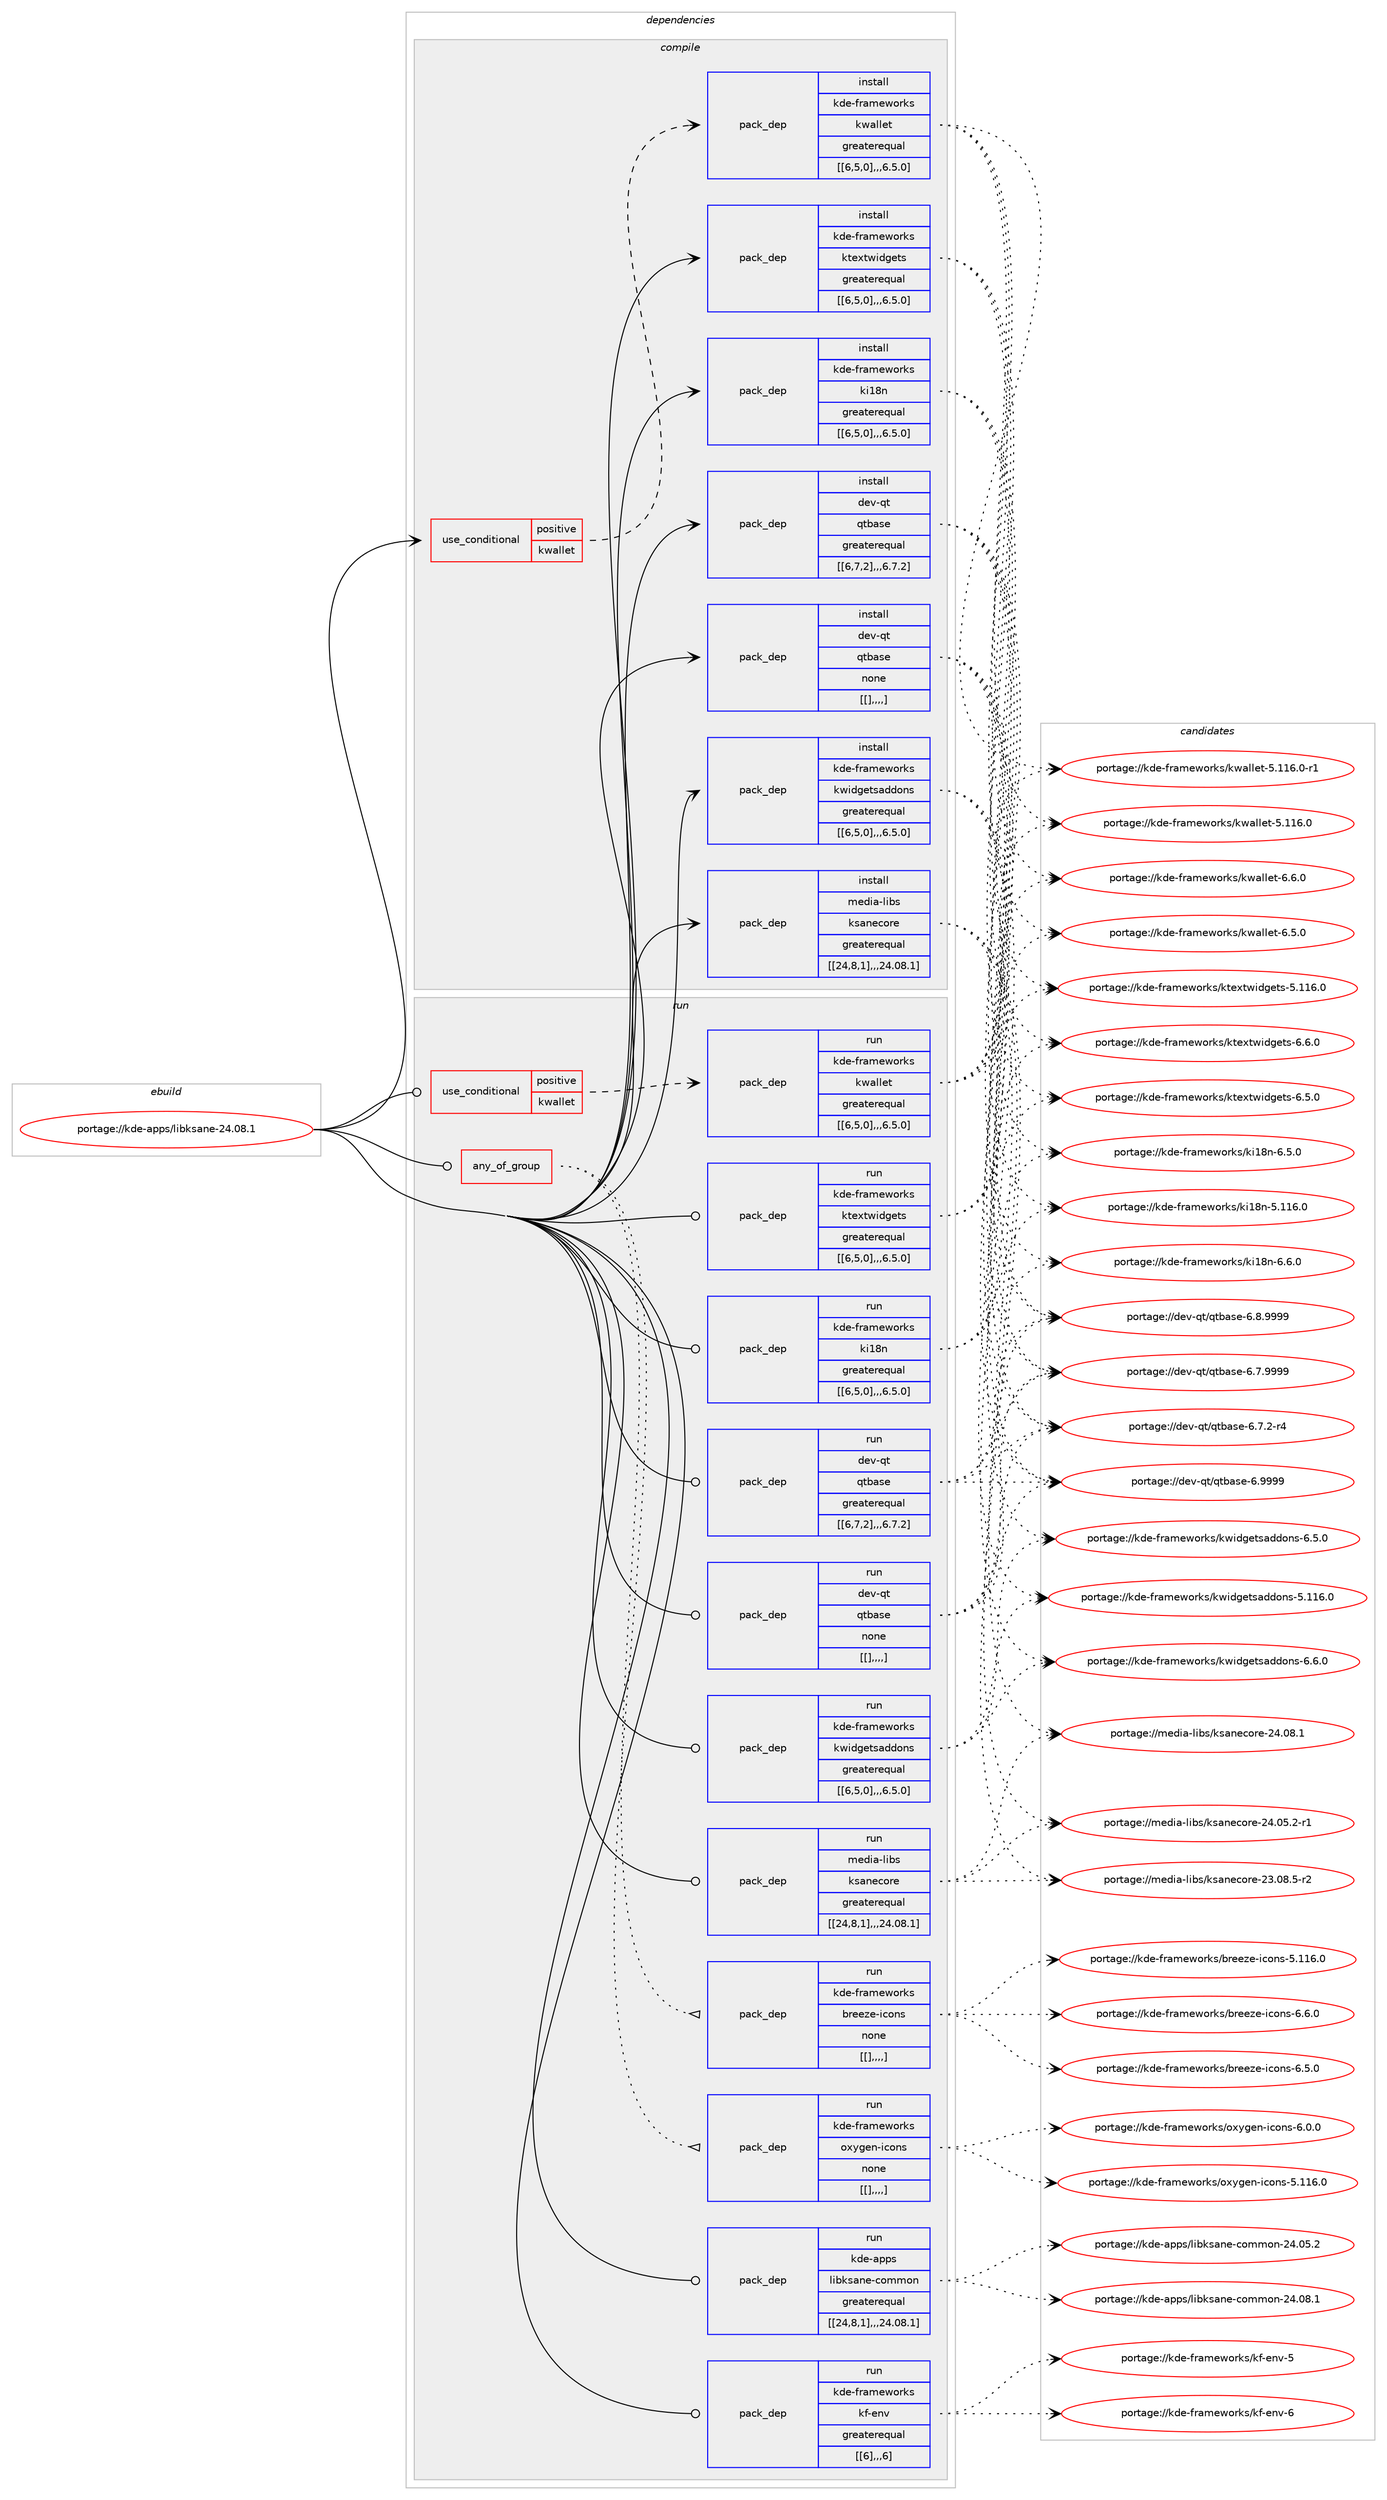 digraph prolog {

# *************
# Graph options
# *************

newrank=true;
concentrate=true;
compound=true;
graph [rankdir=LR,fontname=Helvetica,fontsize=10,ranksep=1.5];#, ranksep=2.5, nodesep=0.2];
edge  [arrowhead=vee];
node  [fontname=Helvetica,fontsize=10];

# **********
# The ebuild
# **********

subgraph cluster_leftcol {
color=gray;
label=<<i>ebuild</i>>;
id [label="portage://kde-apps/libksane-24.08.1", color=red, width=4, href="../kde-apps/libksane-24.08.1.svg"];
}

# ****************
# The dependencies
# ****************

subgraph cluster_midcol {
color=gray;
label=<<i>dependencies</i>>;
subgraph cluster_compile {
fillcolor="#eeeeee";
style=filled;
label=<<i>compile</i>>;
subgraph cond69645 {
dependency268776 [label=<<TABLE BORDER="0" CELLBORDER="1" CELLSPACING="0" CELLPADDING="4"><TR><TD ROWSPAN="3" CELLPADDING="10">use_conditional</TD></TR><TR><TD>positive</TD></TR><TR><TD>kwallet</TD></TR></TABLE>>, shape=none, color=red];
subgraph pack197090 {
dependency268777 [label=<<TABLE BORDER="0" CELLBORDER="1" CELLSPACING="0" CELLPADDING="4" WIDTH="220"><TR><TD ROWSPAN="6" CELLPADDING="30">pack_dep</TD></TR><TR><TD WIDTH="110">install</TD></TR><TR><TD>kde-frameworks</TD></TR><TR><TD>kwallet</TD></TR><TR><TD>greaterequal</TD></TR><TR><TD>[[6,5,0],,,6.5.0]</TD></TR></TABLE>>, shape=none, color=blue];
}
dependency268776:e -> dependency268777:w [weight=20,style="dashed",arrowhead="vee"];
}
id:e -> dependency268776:w [weight=20,style="solid",arrowhead="vee"];
subgraph pack197091 {
dependency268778 [label=<<TABLE BORDER="0" CELLBORDER="1" CELLSPACING="0" CELLPADDING="4" WIDTH="220"><TR><TD ROWSPAN="6" CELLPADDING="30">pack_dep</TD></TR><TR><TD WIDTH="110">install</TD></TR><TR><TD>dev-qt</TD></TR><TR><TD>qtbase</TD></TR><TR><TD>greaterequal</TD></TR><TR><TD>[[6,7,2],,,6.7.2]</TD></TR></TABLE>>, shape=none, color=blue];
}
id:e -> dependency268778:w [weight=20,style="solid",arrowhead="vee"];
subgraph pack197092 {
dependency268779 [label=<<TABLE BORDER="0" CELLBORDER="1" CELLSPACING="0" CELLPADDING="4" WIDTH="220"><TR><TD ROWSPAN="6" CELLPADDING="30">pack_dep</TD></TR><TR><TD WIDTH="110">install</TD></TR><TR><TD>dev-qt</TD></TR><TR><TD>qtbase</TD></TR><TR><TD>none</TD></TR><TR><TD>[[],,,,]</TD></TR></TABLE>>, shape=none, color=blue];
}
id:e -> dependency268779:w [weight=20,style="solid",arrowhead="vee"];
subgraph pack197093 {
dependency268780 [label=<<TABLE BORDER="0" CELLBORDER="1" CELLSPACING="0" CELLPADDING="4" WIDTH="220"><TR><TD ROWSPAN="6" CELLPADDING="30">pack_dep</TD></TR><TR><TD WIDTH="110">install</TD></TR><TR><TD>kde-frameworks</TD></TR><TR><TD>ki18n</TD></TR><TR><TD>greaterequal</TD></TR><TR><TD>[[6,5,0],,,6.5.0]</TD></TR></TABLE>>, shape=none, color=blue];
}
id:e -> dependency268780:w [weight=20,style="solid",arrowhead="vee"];
subgraph pack197094 {
dependency268781 [label=<<TABLE BORDER="0" CELLBORDER="1" CELLSPACING="0" CELLPADDING="4" WIDTH="220"><TR><TD ROWSPAN="6" CELLPADDING="30">pack_dep</TD></TR><TR><TD WIDTH="110">install</TD></TR><TR><TD>kde-frameworks</TD></TR><TR><TD>ktextwidgets</TD></TR><TR><TD>greaterequal</TD></TR><TR><TD>[[6,5,0],,,6.5.0]</TD></TR></TABLE>>, shape=none, color=blue];
}
id:e -> dependency268781:w [weight=20,style="solid",arrowhead="vee"];
subgraph pack197095 {
dependency268782 [label=<<TABLE BORDER="0" CELLBORDER="1" CELLSPACING="0" CELLPADDING="4" WIDTH="220"><TR><TD ROWSPAN="6" CELLPADDING="30">pack_dep</TD></TR><TR><TD WIDTH="110">install</TD></TR><TR><TD>kde-frameworks</TD></TR><TR><TD>kwidgetsaddons</TD></TR><TR><TD>greaterequal</TD></TR><TR><TD>[[6,5,0],,,6.5.0]</TD></TR></TABLE>>, shape=none, color=blue];
}
id:e -> dependency268782:w [weight=20,style="solid",arrowhead="vee"];
subgraph pack197096 {
dependency268783 [label=<<TABLE BORDER="0" CELLBORDER="1" CELLSPACING="0" CELLPADDING="4" WIDTH="220"><TR><TD ROWSPAN="6" CELLPADDING="30">pack_dep</TD></TR><TR><TD WIDTH="110">install</TD></TR><TR><TD>media-libs</TD></TR><TR><TD>ksanecore</TD></TR><TR><TD>greaterequal</TD></TR><TR><TD>[[24,8,1],,,24.08.1]</TD></TR></TABLE>>, shape=none, color=blue];
}
id:e -> dependency268783:w [weight=20,style="solid",arrowhead="vee"];
}
subgraph cluster_compileandrun {
fillcolor="#eeeeee";
style=filled;
label=<<i>compile and run</i>>;
}
subgraph cluster_run {
fillcolor="#eeeeee";
style=filled;
label=<<i>run</i>>;
subgraph any1881 {
dependency268784 [label=<<TABLE BORDER="0" CELLBORDER="1" CELLSPACING="0" CELLPADDING="4"><TR><TD CELLPADDING="10">any_of_group</TD></TR></TABLE>>, shape=none, color=red];subgraph pack197097 {
dependency268785 [label=<<TABLE BORDER="0" CELLBORDER="1" CELLSPACING="0" CELLPADDING="4" WIDTH="220"><TR><TD ROWSPAN="6" CELLPADDING="30">pack_dep</TD></TR><TR><TD WIDTH="110">run</TD></TR><TR><TD>kde-frameworks</TD></TR><TR><TD>breeze-icons</TD></TR><TR><TD>none</TD></TR><TR><TD>[[],,,,]</TD></TR></TABLE>>, shape=none, color=blue];
}
dependency268784:e -> dependency268785:w [weight=20,style="dotted",arrowhead="oinv"];
subgraph pack197098 {
dependency268786 [label=<<TABLE BORDER="0" CELLBORDER="1" CELLSPACING="0" CELLPADDING="4" WIDTH="220"><TR><TD ROWSPAN="6" CELLPADDING="30">pack_dep</TD></TR><TR><TD WIDTH="110">run</TD></TR><TR><TD>kde-frameworks</TD></TR><TR><TD>oxygen-icons</TD></TR><TR><TD>none</TD></TR><TR><TD>[[],,,,]</TD></TR></TABLE>>, shape=none, color=blue];
}
dependency268784:e -> dependency268786:w [weight=20,style="dotted",arrowhead="oinv"];
}
id:e -> dependency268784:w [weight=20,style="solid",arrowhead="odot"];
subgraph cond69646 {
dependency268787 [label=<<TABLE BORDER="0" CELLBORDER="1" CELLSPACING="0" CELLPADDING="4"><TR><TD ROWSPAN="3" CELLPADDING="10">use_conditional</TD></TR><TR><TD>positive</TD></TR><TR><TD>kwallet</TD></TR></TABLE>>, shape=none, color=red];
subgraph pack197099 {
dependency268788 [label=<<TABLE BORDER="0" CELLBORDER="1" CELLSPACING="0" CELLPADDING="4" WIDTH="220"><TR><TD ROWSPAN="6" CELLPADDING="30">pack_dep</TD></TR><TR><TD WIDTH="110">run</TD></TR><TR><TD>kde-frameworks</TD></TR><TR><TD>kwallet</TD></TR><TR><TD>greaterequal</TD></TR><TR><TD>[[6,5,0],,,6.5.0]</TD></TR></TABLE>>, shape=none, color=blue];
}
dependency268787:e -> dependency268788:w [weight=20,style="dashed",arrowhead="vee"];
}
id:e -> dependency268787:w [weight=20,style="solid",arrowhead="odot"];
subgraph pack197100 {
dependency268789 [label=<<TABLE BORDER="0" CELLBORDER="1" CELLSPACING="0" CELLPADDING="4" WIDTH="220"><TR><TD ROWSPAN="6" CELLPADDING="30">pack_dep</TD></TR><TR><TD WIDTH="110">run</TD></TR><TR><TD>dev-qt</TD></TR><TR><TD>qtbase</TD></TR><TR><TD>greaterequal</TD></TR><TR><TD>[[6,7,2],,,6.7.2]</TD></TR></TABLE>>, shape=none, color=blue];
}
id:e -> dependency268789:w [weight=20,style="solid",arrowhead="odot"];
subgraph pack197101 {
dependency268790 [label=<<TABLE BORDER="0" CELLBORDER="1" CELLSPACING="0" CELLPADDING="4" WIDTH="220"><TR><TD ROWSPAN="6" CELLPADDING="30">pack_dep</TD></TR><TR><TD WIDTH="110">run</TD></TR><TR><TD>dev-qt</TD></TR><TR><TD>qtbase</TD></TR><TR><TD>none</TD></TR><TR><TD>[[],,,,]</TD></TR></TABLE>>, shape=none, color=blue];
}
id:e -> dependency268790:w [weight=20,style="solid",arrowhead="odot"];
subgraph pack197102 {
dependency268791 [label=<<TABLE BORDER="0" CELLBORDER="1" CELLSPACING="0" CELLPADDING="4" WIDTH="220"><TR><TD ROWSPAN="6" CELLPADDING="30">pack_dep</TD></TR><TR><TD WIDTH="110">run</TD></TR><TR><TD>kde-apps</TD></TR><TR><TD>libksane-common</TD></TR><TR><TD>greaterequal</TD></TR><TR><TD>[[24,8,1],,,24.08.1]</TD></TR></TABLE>>, shape=none, color=blue];
}
id:e -> dependency268791:w [weight=20,style="solid",arrowhead="odot"];
subgraph pack197103 {
dependency268792 [label=<<TABLE BORDER="0" CELLBORDER="1" CELLSPACING="0" CELLPADDING="4" WIDTH="220"><TR><TD ROWSPAN="6" CELLPADDING="30">pack_dep</TD></TR><TR><TD WIDTH="110">run</TD></TR><TR><TD>kde-frameworks</TD></TR><TR><TD>kf-env</TD></TR><TR><TD>greaterequal</TD></TR><TR><TD>[[6],,,6]</TD></TR></TABLE>>, shape=none, color=blue];
}
id:e -> dependency268792:w [weight=20,style="solid",arrowhead="odot"];
subgraph pack197104 {
dependency268793 [label=<<TABLE BORDER="0" CELLBORDER="1" CELLSPACING="0" CELLPADDING="4" WIDTH="220"><TR><TD ROWSPAN="6" CELLPADDING="30">pack_dep</TD></TR><TR><TD WIDTH="110">run</TD></TR><TR><TD>kde-frameworks</TD></TR><TR><TD>ki18n</TD></TR><TR><TD>greaterequal</TD></TR><TR><TD>[[6,5,0],,,6.5.0]</TD></TR></TABLE>>, shape=none, color=blue];
}
id:e -> dependency268793:w [weight=20,style="solid",arrowhead="odot"];
subgraph pack197105 {
dependency268794 [label=<<TABLE BORDER="0" CELLBORDER="1" CELLSPACING="0" CELLPADDING="4" WIDTH="220"><TR><TD ROWSPAN="6" CELLPADDING="30">pack_dep</TD></TR><TR><TD WIDTH="110">run</TD></TR><TR><TD>kde-frameworks</TD></TR><TR><TD>ktextwidgets</TD></TR><TR><TD>greaterequal</TD></TR><TR><TD>[[6,5,0],,,6.5.0]</TD></TR></TABLE>>, shape=none, color=blue];
}
id:e -> dependency268794:w [weight=20,style="solid",arrowhead="odot"];
subgraph pack197106 {
dependency268795 [label=<<TABLE BORDER="0" CELLBORDER="1" CELLSPACING="0" CELLPADDING="4" WIDTH="220"><TR><TD ROWSPAN="6" CELLPADDING="30">pack_dep</TD></TR><TR><TD WIDTH="110">run</TD></TR><TR><TD>kde-frameworks</TD></TR><TR><TD>kwidgetsaddons</TD></TR><TR><TD>greaterequal</TD></TR><TR><TD>[[6,5,0],,,6.5.0]</TD></TR></TABLE>>, shape=none, color=blue];
}
id:e -> dependency268795:w [weight=20,style="solid",arrowhead="odot"];
subgraph pack197107 {
dependency268796 [label=<<TABLE BORDER="0" CELLBORDER="1" CELLSPACING="0" CELLPADDING="4" WIDTH="220"><TR><TD ROWSPAN="6" CELLPADDING="30">pack_dep</TD></TR><TR><TD WIDTH="110">run</TD></TR><TR><TD>media-libs</TD></TR><TR><TD>ksanecore</TD></TR><TR><TD>greaterequal</TD></TR><TR><TD>[[24,8,1],,,24.08.1]</TD></TR></TABLE>>, shape=none, color=blue];
}
id:e -> dependency268796:w [weight=20,style="solid",arrowhead="odot"];
}
}

# **************
# The candidates
# **************

subgraph cluster_choices {
rank=same;
color=gray;
label=<<i>candidates</i>>;

subgraph choice197090 {
color=black;
nodesep=1;
choice10710010145102114971091011191111141071154710711997108108101116455446544648 [label="portage://kde-frameworks/kwallet-6.6.0", color=red, width=4,href="../kde-frameworks/kwallet-6.6.0.svg"];
choice10710010145102114971091011191111141071154710711997108108101116455446534648 [label="portage://kde-frameworks/kwallet-6.5.0", color=red, width=4,href="../kde-frameworks/kwallet-6.5.0.svg"];
choice1071001014510211497109101119111114107115471071199710810810111645534649495446484511449 [label="portage://kde-frameworks/kwallet-5.116.0-r1", color=red, width=4,href="../kde-frameworks/kwallet-5.116.0-r1.svg"];
choice107100101451021149710910111911111410711547107119971081081011164553464949544648 [label="portage://kde-frameworks/kwallet-5.116.0", color=red, width=4,href="../kde-frameworks/kwallet-5.116.0.svg"];
dependency268777:e -> choice10710010145102114971091011191111141071154710711997108108101116455446544648:w [style=dotted,weight="100"];
dependency268777:e -> choice10710010145102114971091011191111141071154710711997108108101116455446534648:w [style=dotted,weight="100"];
dependency268777:e -> choice1071001014510211497109101119111114107115471071199710810810111645534649495446484511449:w [style=dotted,weight="100"];
dependency268777:e -> choice107100101451021149710910111911111410711547107119971081081011164553464949544648:w [style=dotted,weight="100"];
}
subgraph choice197091 {
color=black;
nodesep=1;
choice1001011184511311647113116989711510145544657575757 [label="portage://dev-qt/qtbase-6.9999", color=red, width=4,href="../dev-qt/qtbase-6.9999.svg"];
choice10010111845113116471131169897115101455446564657575757 [label="portage://dev-qt/qtbase-6.8.9999", color=red, width=4,href="../dev-qt/qtbase-6.8.9999.svg"];
choice10010111845113116471131169897115101455446554657575757 [label="portage://dev-qt/qtbase-6.7.9999", color=red, width=4,href="../dev-qt/qtbase-6.7.9999.svg"];
choice100101118451131164711311698971151014554465546504511452 [label="portage://dev-qt/qtbase-6.7.2-r4", color=red, width=4,href="../dev-qt/qtbase-6.7.2-r4.svg"];
dependency268778:e -> choice1001011184511311647113116989711510145544657575757:w [style=dotted,weight="100"];
dependency268778:e -> choice10010111845113116471131169897115101455446564657575757:w [style=dotted,weight="100"];
dependency268778:e -> choice10010111845113116471131169897115101455446554657575757:w [style=dotted,weight="100"];
dependency268778:e -> choice100101118451131164711311698971151014554465546504511452:w [style=dotted,weight="100"];
}
subgraph choice197092 {
color=black;
nodesep=1;
choice1001011184511311647113116989711510145544657575757 [label="portage://dev-qt/qtbase-6.9999", color=red, width=4,href="../dev-qt/qtbase-6.9999.svg"];
choice10010111845113116471131169897115101455446564657575757 [label="portage://dev-qt/qtbase-6.8.9999", color=red, width=4,href="../dev-qt/qtbase-6.8.9999.svg"];
choice10010111845113116471131169897115101455446554657575757 [label="portage://dev-qt/qtbase-6.7.9999", color=red, width=4,href="../dev-qt/qtbase-6.7.9999.svg"];
choice100101118451131164711311698971151014554465546504511452 [label="portage://dev-qt/qtbase-6.7.2-r4", color=red, width=4,href="../dev-qt/qtbase-6.7.2-r4.svg"];
dependency268779:e -> choice1001011184511311647113116989711510145544657575757:w [style=dotted,weight="100"];
dependency268779:e -> choice10010111845113116471131169897115101455446564657575757:w [style=dotted,weight="100"];
dependency268779:e -> choice10010111845113116471131169897115101455446554657575757:w [style=dotted,weight="100"];
dependency268779:e -> choice100101118451131164711311698971151014554465546504511452:w [style=dotted,weight="100"];
}
subgraph choice197093 {
color=black;
nodesep=1;
choice1071001014510211497109101119111114107115471071054956110455446544648 [label="portage://kde-frameworks/ki18n-6.6.0", color=red, width=4,href="../kde-frameworks/ki18n-6.6.0.svg"];
choice1071001014510211497109101119111114107115471071054956110455446534648 [label="portage://kde-frameworks/ki18n-6.5.0", color=red, width=4,href="../kde-frameworks/ki18n-6.5.0.svg"];
choice10710010145102114971091011191111141071154710710549561104553464949544648 [label="portage://kde-frameworks/ki18n-5.116.0", color=red, width=4,href="../kde-frameworks/ki18n-5.116.0.svg"];
dependency268780:e -> choice1071001014510211497109101119111114107115471071054956110455446544648:w [style=dotted,weight="100"];
dependency268780:e -> choice1071001014510211497109101119111114107115471071054956110455446534648:w [style=dotted,weight="100"];
dependency268780:e -> choice10710010145102114971091011191111141071154710710549561104553464949544648:w [style=dotted,weight="100"];
}
subgraph choice197094 {
color=black;
nodesep=1;
choice107100101451021149710910111911111410711547107116101120116119105100103101116115455446544648 [label="portage://kde-frameworks/ktextwidgets-6.6.0", color=red, width=4,href="../kde-frameworks/ktextwidgets-6.6.0.svg"];
choice107100101451021149710910111911111410711547107116101120116119105100103101116115455446534648 [label="portage://kde-frameworks/ktextwidgets-6.5.0", color=red, width=4,href="../kde-frameworks/ktextwidgets-6.5.0.svg"];
choice1071001014510211497109101119111114107115471071161011201161191051001031011161154553464949544648 [label="portage://kde-frameworks/ktextwidgets-5.116.0", color=red, width=4,href="../kde-frameworks/ktextwidgets-5.116.0.svg"];
dependency268781:e -> choice107100101451021149710910111911111410711547107116101120116119105100103101116115455446544648:w [style=dotted,weight="100"];
dependency268781:e -> choice107100101451021149710910111911111410711547107116101120116119105100103101116115455446534648:w [style=dotted,weight="100"];
dependency268781:e -> choice1071001014510211497109101119111114107115471071161011201161191051001031011161154553464949544648:w [style=dotted,weight="100"];
}
subgraph choice197095 {
color=black;
nodesep=1;
choice10710010145102114971091011191111141071154710711910510010310111611597100100111110115455446544648 [label="portage://kde-frameworks/kwidgetsaddons-6.6.0", color=red, width=4,href="../kde-frameworks/kwidgetsaddons-6.6.0.svg"];
choice10710010145102114971091011191111141071154710711910510010310111611597100100111110115455446534648 [label="portage://kde-frameworks/kwidgetsaddons-6.5.0", color=red, width=4,href="../kde-frameworks/kwidgetsaddons-6.5.0.svg"];
choice107100101451021149710910111911111410711547107119105100103101116115971001001111101154553464949544648 [label="portage://kde-frameworks/kwidgetsaddons-5.116.0", color=red, width=4,href="../kde-frameworks/kwidgetsaddons-5.116.0.svg"];
dependency268782:e -> choice10710010145102114971091011191111141071154710711910510010310111611597100100111110115455446544648:w [style=dotted,weight="100"];
dependency268782:e -> choice10710010145102114971091011191111141071154710711910510010310111611597100100111110115455446534648:w [style=dotted,weight="100"];
dependency268782:e -> choice107100101451021149710910111911111410711547107119105100103101116115971001001111101154553464949544648:w [style=dotted,weight="100"];
}
subgraph choice197096 {
color=black;
nodesep=1;
choice1091011001059745108105981154710711597110101991111141014550524648564649 [label="portage://media-libs/ksanecore-24.08.1", color=red, width=4,href="../media-libs/ksanecore-24.08.1.svg"];
choice10910110010597451081059811547107115971101019911111410145505246485346504511449 [label="portage://media-libs/ksanecore-24.05.2-r1", color=red, width=4,href="../media-libs/ksanecore-24.05.2-r1.svg"];
choice10910110010597451081059811547107115971101019911111410145505146485646534511450 [label="portage://media-libs/ksanecore-23.08.5-r2", color=red, width=4,href="../media-libs/ksanecore-23.08.5-r2.svg"];
dependency268783:e -> choice1091011001059745108105981154710711597110101991111141014550524648564649:w [style=dotted,weight="100"];
dependency268783:e -> choice10910110010597451081059811547107115971101019911111410145505246485346504511449:w [style=dotted,weight="100"];
dependency268783:e -> choice10910110010597451081059811547107115971101019911111410145505146485646534511450:w [style=dotted,weight="100"];
}
subgraph choice197097 {
color=black;
nodesep=1;
choice107100101451021149710910111911111410711547981141011011221014510599111110115455446544648 [label="portage://kde-frameworks/breeze-icons-6.6.0", color=red, width=4,href="../kde-frameworks/breeze-icons-6.6.0.svg"];
choice107100101451021149710910111911111410711547981141011011221014510599111110115455446534648 [label="portage://kde-frameworks/breeze-icons-6.5.0", color=red, width=4,href="../kde-frameworks/breeze-icons-6.5.0.svg"];
choice1071001014510211497109101119111114107115479811410110112210145105991111101154553464949544648 [label="portage://kde-frameworks/breeze-icons-5.116.0", color=red, width=4,href="../kde-frameworks/breeze-icons-5.116.0.svg"];
dependency268785:e -> choice107100101451021149710910111911111410711547981141011011221014510599111110115455446544648:w [style=dotted,weight="100"];
dependency268785:e -> choice107100101451021149710910111911111410711547981141011011221014510599111110115455446534648:w [style=dotted,weight="100"];
dependency268785:e -> choice1071001014510211497109101119111114107115479811410110112210145105991111101154553464949544648:w [style=dotted,weight="100"];
}
subgraph choice197098 {
color=black;
nodesep=1;
choice1071001014510211497109101119111114107115471111201211031011104510599111110115455446484648 [label="portage://kde-frameworks/oxygen-icons-6.0.0", color=red, width=4,href="../kde-frameworks/oxygen-icons-6.0.0.svg"];
choice10710010145102114971091011191111141071154711112012110310111045105991111101154553464949544648 [label="portage://kde-frameworks/oxygen-icons-5.116.0", color=red, width=4,href="../kde-frameworks/oxygen-icons-5.116.0.svg"];
dependency268786:e -> choice1071001014510211497109101119111114107115471111201211031011104510599111110115455446484648:w [style=dotted,weight="100"];
dependency268786:e -> choice10710010145102114971091011191111141071154711112012110310111045105991111101154553464949544648:w [style=dotted,weight="100"];
}
subgraph choice197099 {
color=black;
nodesep=1;
choice10710010145102114971091011191111141071154710711997108108101116455446544648 [label="portage://kde-frameworks/kwallet-6.6.0", color=red, width=4,href="../kde-frameworks/kwallet-6.6.0.svg"];
choice10710010145102114971091011191111141071154710711997108108101116455446534648 [label="portage://kde-frameworks/kwallet-6.5.0", color=red, width=4,href="../kde-frameworks/kwallet-6.5.0.svg"];
choice1071001014510211497109101119111114107115471071199710810810111645534649495446484511449 [label="portage://kde-frameworks/kwallet-5.116.0-r1", color=red, width=4,href="../kde-frameworks/kwallet-5.116.0-r1.svg"];
choice107100101451021149710910111911111410711547107119971081081011164553464949544648 [label="portage://kde-frameworks/kwallet-5.116.0", color=red, width=4,href="../kde-frameworks/kwallet-5.116.0.svg"];
dependency268788:e -> choice10710010145102114971091011191111141071154710711997108108101116455446544648:w [style=dotted,weight="100"];
dependency268788:e -> choice10710010145102114971091011191111141071154710711997108108101116455446534648:w [style=dotted,weight="100"];
dependency268788:e -> choice1071001014510211497109101119111114107115471071199710810810111645534649495446484511449:w [style=dotted,weight="100"];
dependency268788:e -> choice107100101451021149710910111911111410711547107119971081081011164553464949544648:w [style=dotted,weight="100"];
}
subgraph choice197100 {
color=black;
nodesep=1;
choice1001011184511311647113116989711510145544657575757 [label="portage://dev-qt/qtbase-6.9999", color=red, width=4,href="../dev-qt/qtbase-6.9999.svg"];
choice10010111845113116471131169897115101455446564657575757 [label="portage://dev-qt/qtbase-6.8.9999", color=red, width=4,href="../dev-qt/qtbase-6.8.9999.svg"];
choice10010111845113116471131169897115101455446554657575757 [label="portage://dev-qt/qtbase-6.7.9999", color=red, width=4,href="../dev-qt/qtbase-6.7.9999.svg"];
choice100101118451131164711311698971151014554465546504511452 [label="portage://dev-qt/qtbase-6.7.2-r4", color=red, width=4,href="../dev-qt/qtbase-6.7.2-r4.svg"];
dependency268789:e -> choice1001011184511311647113116989711510145544657575757:w [style=dotted,weight="100"];
dependency268789:e -> choice10010111845113116471131169897115101455446564657575757:w [style=dotted,weight="100"];
dependency268789:e -> choice10010111845113116471131169897115101455446554657575757:w [style=dotted,weight="100"];
dependency268789:e -> choice100101118451131164711311698971151014554465546504511452:w [style=dotted,weight="100"];
}
subgraph choice197101 {
color=black;
nodesep=1;
choice1001011184511311647113116989711510145544657575757 [label="portage://dev-qt/qtbase-6.9999", color=red, width=4,href="../dev-qt/qtbase-6.9999.svg"];
choice10010111845113116471131169897115101455446564657575757 [label="portage://dev-qt/qtbase-6.8.9999", color=red, width=4,href="../dev-qt/qtbase-6.8.9999.svg"];
choice10010111845113116471131169897115101455446554657575757 [label="portage://dev-qt/qtbase-6.7.9999", color=red, width=4,href="../dev-qt/qtbase-6.7.9999.svg"];
choice100101118451131164711311698971151014554465546504511452 [label="portage://dev-qt/qtbase-6.7.2-r4", color=red, width=4,href="../dev-qt/qtbase-6.7.2-r4.svg"];
dependency268790:e -> choice1001011184511311647113116989711510145544657575757:w [style=dotted,weight="100"];
dependency268790:e -> choice10010111845113116471131169897115101455446564657575757:w [style=dotted,weight="100"];
dependency268790:e -> choice10010111845113116471131169897115101455446554657575757:w [style=dotted,weight="100"];
dependency268790:e -> choice100101118451131164711311698971151014554465546504511452:w [style=dotted,weight="100"];
}
subgraph choice197102 {
color=black;
nodesep=1;
choice107100101459711211211547108105981071159711010145991111091091111104550524648564649 [label="portage://kde-apps/libksane-common-24.08.1", color=red, width=4,href="../kde-apps/libksane-common-24.08.1.svg"];
choice107100101459711211211547108105981071159711010145991111091091111104550524648534650 [label="portage://kde-apps/libksane-common-24.05.2", color=red, width=4,href="../kde-apps/libksane-common-24.05.2.svg"];
dependency268791:e -> choice107100101459711211211547108105981071159711010145991111091091111104550524648564649:w [style=dotted,weight="100"];
dependency268791:e -> choice107100101459711211211547108105981071159711010145991111091091111104550524648534650:w [style=dotted,weight="100"];
}
subgraph choice197103 {
color=black;
nodesep=1;
choice107100101451021149710910111911111410711547107102451011101184554 [label="portage://kde-frameworks/kf-env-6", color=red, width=4,href="../kde-frameworks/kf-env-6.svg"];
choice107100101451021149710910111911111410711547107102451011101184553 [label="portage://kde-frameworks/kf-env-5", color=red, width=4,href="../kde-frameworks/kf-env-5.svg"];
dependency268792:e -> choice107100101451021149710910111911111410711547107102451011101184554:w [style=dotted,weight="100"];
dependency268792:e -> choice107100101451021149710910111911111410711547107102451011101184553:w [style=dotted,weight="100"];
}
subgraph choice197104 {
color=black;
nodesep=1;
choice1071001014510211497109101119111114107115471071054956110455446544648 [label="portage://kde-frameworks/ki18n-6.6.0", color=red, width=4,href="../kde-frameworks/ki18n-6.6.0.svg"];
choice1071001014510211497109101119111114107115471071054956110455446534648 [label="portage://kde-frameworks/ki18n-6.5.0", color=red, width=4,href="../kde-frameworks/ki18n-6.5.0.svg"];
choice10710010145102114971091011191111141071154710710549561104553464949544648 [label="portage://kde-frameworks/ki18n-5.116.0", color=red, width=4,href="../kde-frameworks/ki18n-5.116.0.svg"];
dependency268793:e -> choice1071001014510211497109101119111114107115471071054956110455446544648:w [style=dotted,weight="100"];
dependency268793:e -> choice1071001014510211497109101119111114107115471071054956110455446534648:w [style=dotted,weight="100"];
dependency268793:e -> choice10710010145102114971091011191111141071154710710549561104553464949544648:w [style=dotted,weight="100"];
}
subgraph choice197105 {
color=black;
nodesep=1;
choice107100101451021149710910111911111410711547107116101120116119105100103101116115455446544648 [label="portage://kde-frameworks/ktextwidgets-6.6.0", color=red, width=4,href="../kde-frameworks/ktextwidgets-6.6.0.svg"];
choice107100101451021149710910111911111410711547107116101120116119105100103101116115455446534648 [label="portage://kde-frameworks/ktextwidgets-6.5.0", color=red, width=4,href="../kde-frameworks/ktextwidgets-6.5.0.svg"];
choice1071001014510211497109101119111114107115471071161011201161191051001031011161154553464949544648 [label="portage://kde-frameworks/ktextwidgets-5.116.0", color=red, width=4,href="../kde-frameworks/ktextwidgets-5.116.0.svg"];
dependency268794:e -> choice107100101451021149710910111911111410711547107116101120116119105100103101116115455446544648:w [style=dotted,weight="100"];
dependency268794:e -> choice107100101451021149710910111911111410711547107116101120116119105100103101116115455446534648:w [style=dotted,weight="100"];
dependency268794:e -> choice1071001014510211497109101119111114107115471071161011201161191051001031011161154553464949544648:w [style=dotted,weight="100"];
}
subgraph choice197106 {
color=black;
nodesep=1;
choice10710010145102114971091011191111141071154710711910510010310111611597100100111110115455446544648 [label="portage://kde-frameworks/kwidgetsaddons-6.6.0", color=red, width=4,href="../kde-frameworks/kwidgetsaddons-6.6.0.svg"];
choice10710010145102114971091011191111141071154710711910510010310111611597100100111110115455446534648 [label="portage://kde-frameworks/kwidgetsaddons-6.5.0", color=red, width=4,href="../kde-frameworks/kwidgetsaddons-6.5.0.svg"];
choice107100101451021149710910111911111410711547107119105100103101116115971001001111101154553464949544648 [label="portage://kde-frameworks/kwidgetsaddons-5.116.0", color=red, width=4,href="../kde-frameworks/kwidgetsaddons-5.116.0.svg"];
dependency268795:e -> choice10710010145102114971091011191111141071154710711910510010310111611597100100111110115455446544648:w [style=dotted,weight="100"];
dependency268795:e -> choice10710010145102114971091011191111141071154710711910510010310111611597100100111110115455446534648:w [style=dotted,weight="100"];
dependency268795:e -> choice107100101451021149710910111911111410711547107119105100103101116115971001001111101154553464949544648:w [style=dotted,weight="100"];
}
subgraph choice197107 {
color=black;
nodesep=1;
choice1091011001059745108105981154710711597110101991111141014550524648564649 [label="portage://media-libs/ksanecore-24.08.1", color=red, width=4,href="../media-libs/ksanecore-24.08.1.svg"];
choice10910110010597451081059811547107115971101019911111410145505246485346504511449 [label="portage://media-libs/ksanecore-24.05.2-r1", color=red, width=4,href="../media-libs/ksanecore-24.05.2-r1.svg"];
choice10910110010597451081059811547107115971101019911111410145505146485646534511450 [label="portage://media-libs/ksanecore-23.08.5-r2", color=red, width=4,href="../media-libs/ksanecore-23.08.5-r2.svg"];
dependency268796:e -> choice1091011001059745108105981154710711597110101991111141014550524648564649:w [style=dotted,weight="100"];
dependency268796:e -> choice10910110010597451081059811547107115971101019911111410145505246485346504511449:w [style=dotted,weight="100"];
dependency268796:e -> choice10910110010597451081059811547107115971101019911111410145505146485646534511450:w [style=dotted,weight="100"];
}
}

}

